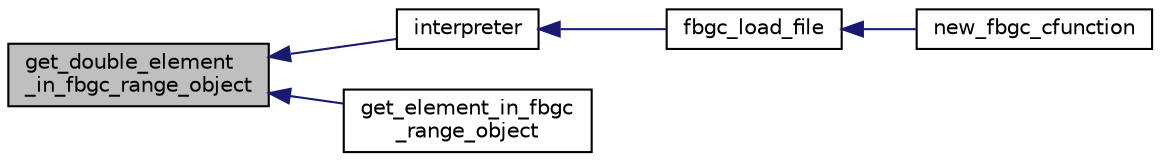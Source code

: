 digraph "get_double_element_in_fbgc_range_object"
{
  edge [fontname="Helvetica",fontsize="10",labelfontname="Helvetica",labelfontsize="10"];
  node [fontname="Helvetica",fontsize="10",shape=record];
  rankdir="LR";
  Node3 [label="get_double_element\l_in_fbgc_range_object",height=0.2,width=0.4,color="black", fillcolor="grey75", style="filled", fontcolor="black"];
  Node3 -> Node4 [dir="back",color="midnightblue",fontsize="10",style="solid",fontname="Helvetica"];
  Node4 [label="interpreter",height=0.2,width=0.4,color="black", fillcolor="white", style="filled",URL="$interpreter_8h.html#acb0454b55a53dfb587644f66848a0646"];
  Node4 -> Node5 [dir="back",color="midnightblue",fontsize="10",style="solid",fontname="Helvetica"];
  Node5 [label="fbgc_load_file",height=0.2,width=0.4,color="black", fillcolor="white", style="filled",URL="$fbgc_8h.html#a2aeeff0403205e54bd0dd187e4337b4a"];
  Node5 -> Node6 [dir="back",color="midnightblue",fontsize="10",style="solid",fontname="Helvetica"];
  Node6 [label="new_fbgc_cfunction",height=0.2,width=0.4,color="black", fillcolor="white", style="filled",URL="$fbgc__stl_8c.html#a23883ffe16d0cfdc1f70f3c31b650d2c"];
  Node3 -> Node7 [dir="back",color="midnightblue",fontsize="10",style="solid",fontname="Helvetica"];
  Node7 [label="get_element_in_fbgc\l_range_object",height=0.2,width=0.4,color="black", fillcolor="white", style="filled",URL="$range__object_8h.html#a236d75fbc79e273b142dc77c9a3c39ce"];
}
